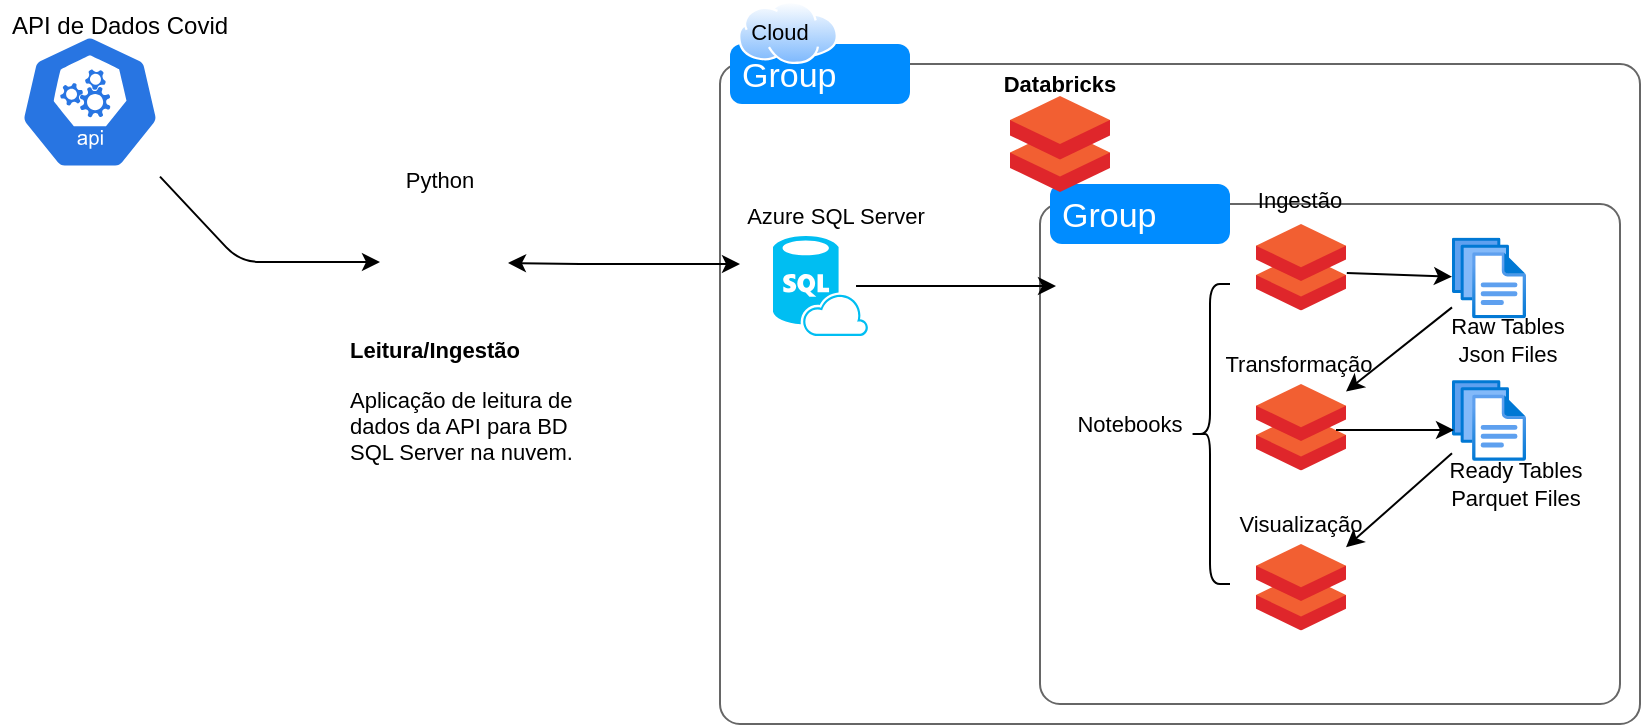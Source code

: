 <mxfile version="14.4.7" type="github">
  <diagram id="Rh4_9mQIcKR6ZL9h0nzi" name="Page-1">
    <mxGraphModel dx="967" dy="532" grid="1" gridSize="10" guides="1" tooltips="1" connect="1" arrows="1" fold="1" page="1" pageScale="1" pageWidth="827" pageHeight="1169" math="0" shadow="0">
      <root>
        <mxCell id="0" />
        <mxCell id="1" parent="0" />
        <mxCell id="ZsBO5cZFyfEsSncGkevy-39" value="" style="shape=mxgraph.mockup.containers.marginRect;rectMarginTop=10;strokeColor=#666666;strokeWidth=1;dashed=0;rounded=1;arcSize=5;recursiveResize=0;labelBackgroundColor=none;fontSize=11;labelBorderColor=#004C99;" vertex="1" parent="1">
          <mxGeometry x="380" y="30" width="460" height="340" as="geometry" />
        </mxCell>
        <mxCell id="ZsBO5cZFyfEsSncGkevy-40" value="Group" style="shape=rect;strokeColor=none;fillColor=#008cff;strokeWidth=1;dashed=0;rounded=1;arcSize=20;fontColor=#ffffff;fontSize=17;spacing=2;spacingTop=-2;align=left;autosize=1;spacingLeft=4;resizeWidth=0;resizeHeight=0;perimeter=none;" vertex="1" parent="ZsBO5cZFyfEsSncGkevy-39">
          <mxGeometry x="5" width="90" height="30" as="geometry" />
        </mxCell>
        <mxCell id="ZsBO5cZFyfEsSncGkevy-41" value="" style="shape=mxgraph.mockup.containers.marginRect;rectMarginTop=10;strokeColor=#666666;strokeWidth=1;dashed=0;rounded=1;arcSize=5;recursiveResize=0;labelBackgroundColor=none;fontSize=11;" vertex="1" parent="ZsBO5cZFyfEsSncGkevy-39">
          <mxGeometry x="160" y="70" width="290" height="260" as="geometry" />
        </mxCell>
        <mxCell id="ZsBO5cZFyfEsSncGkevy-42" value="Group" style="shape=rect;strokeColor=none;fillColor=#008cff;strokeWidth=1;dashed=0;rounded=1;arcSize=20;fontColor=#ffffff;fontSize=17;spacing=2;spacingTop=-2;align=left;autosize=1;spacingLeft=4;resizeWidth=0;resizeHeight=0;perimeter=none;" vertex="1" parent="ZsBO5cZFyfEsSncGkevy-41">
          <mxGeometry x="5" width="90" height="30" as="geometry" />
        </mxCell>
        <mxCell id="ZsBO5cZFyfEsSncGkevy-2" value="" style="aspect=fixed;html=1;points=[];align=center;image;fontSize=12;image=img/lib/mscae/Databricks.svg;" vertex="1" parent="1">
          <mxGeometry x="525" y="56" width="50" height="48" as="geometry" />
        </mxCell>
        <mxCell id="ZsBO5cZFyfEsSncGkevy-3" value="" style="html=1;dashed=0;whitespace=wrap;fillColor=#2875E2;strokeColor=#ffffff;points=[[0.005,0.63,0],[0.1,0.2,0],[0.9,0.2,0],[0.5,0,0],[0.995,0.63,0],[0.72,0.99,0],[0.5,1,0],[0.28,0.99,0]];shape=mxgraph.kubernetes.icon;prIcon=api" vertex="1" parent="1">
          <mxGeometry x="30" y="20" width="70" height="78" as="geometry" />
        </mxCell>
        <mxCell id="ZsBO5cZFyfEsSncGkevy-6" value="" style="verticalLabelPosition=bottom;html=1;verticalAlign=top;align=center;strokeColor=none;fillColor=#00BEF2;shape=mxgraph.azure.sql_database_sql_azure;" vertex="1" parent="1">
          <mxGeometry x="406.5" y="126" width="47.5" height="50" as="geometry" />
        </mxCell>
        <mxCell id="ZsBO5cZFyfEsSncGkevy-8" value="" style="shape=image;html=1;verticalAlign=top;verticalLabelPosition=bottom;labelBackgroundColor=#ffffff;imageAspect=0;aspect=fixed;image=https://cdn2.iconfinder.com/data/icons/oxygen/64x64/mimetypes/text-x-python.png" vertex="1" parent="1">
          <mxGeometry x="210" y="107" width="64" height="64" as="geometry" />
        </mxCell>
        <mxCell id="ZsBO5cZFyfEsSncGkevy-9" value="" style="endArrow=classic;html=1;" edge="1" parent="1" source="ZsBO5cZFyfEsSncGkevy-3" target="ZsBO5cZFyfEsSncGkevy-8">
          <mxGeometry width="50" height="50" relative="1" as="geometry">
            <mxPoint x="130" y="191" as="sourcePoint" />
            <mxPoint x="180" y="141" as="targetPoint" />
            <Array as="points">
              <mxPoint x="140" y="139" />
            </Array>
          </mxGeometry>
        </mxCell>
        <mxCell id="ZsBO5cZFyfEsSncGkevy-10" value="API de Dados Covid&lt;br&gt;" style="text;html=1;strokeColor=none;fillColor=none;align=center;verticalAlign=middle;whiteSpace=wrap;rounded=0;" vertex="1" parent="1">
          <mxGeometry x="20" y="10.5" width="120" height="20" as="geometry" />
        </mxCell>
        <mxCell id="ZsBO5cZFyfEsSncGkevy-12" value="&lt;h1 style=&quot;font-size: 11px;&quot;&gt;Leitura/Ingestão&lt;/h1&gt;&lt;p style=&quot;font-size: 11px;&quot;&gt;Aplicação de leitura de dados da API para BD SQL Server na nuvem.&lt;/p&gt;" style="text;html=1;strokeColor=none;fillColor=none;spacing=5;spacingTop=-20;whiteSpace=wrap;overflow=hidden;rounded=0;fontSize=11;" vertex="1" parent="1">
          <mxGeometry x="190" y="180" width="130" height="80" as="geometry" />
        </mxCell>
        <mxCell id="ZsBO5cZFyfEsSncGkevy-13" value="" style="endArrow=classic;startArrow=classic;html=1;fontSize=11;" edge="1" parent="1" source="ZsBO5cZFyfEsSncGkevy-8">
          <mxGeometry width="50" height="50" relative="1" as="geometry">
            <mxPoint x="380" y="250" as="sourcePoint" />
            <mxPoint x="390" y="140" as="targetPoint" />
            <Array as="points">
              <mxPoint x="310" y="140" />
            </Array>
          </mxGeometry>
        </mxCell>
        <mxCell id="ZsBO5cZFyfEsSncGkevy-15" value="" style="aspect=fixed;perimeter=ellipsePerimeter;html=1;align=center;shadow=0;dashed=0;spacingTop=3;image;image=img/lib/active_directory/internet_cloud.svg;labelBackgroundColor=#ffffff;fontSize=11;" vertex="1" parent="1">
          <mxGeometry x="389" y="8.5" width="50" height="31.5" as="geometry" />
        </mxCell>
        <mxCell id="ZsBO5cZFyfEsSncGkevy-17" value="Azure SQL Server" style="text;html=1;strokeColor=none;fillColor=none;align=center;verticalAlign=middle;whiteSpace=wrap;rounded=0;labelBackgroundColor=#ffffff;fontSize=11;" vertex="1" parent="1">
          <mxGeometry x="363" y="106" width="150" height="20" as="geometry" />
        </mxCell>
        <mxCell id="ZsBO5cZFyfEsSncGkevy-18" value="Cloud" style="text;html=1;strokeColor=none;fillColor=none;align=center;verticalAlign=middle;whiteSpace=wrap;rounded=0;labelBackgroundColor=none;fontSize=11;" vertex="1" parent="1">
          <mxGeometry x="390" y="14.25" width="40" height="20" as="geometry" />
        </mxCell>
        <mxCell id="ZsBO5cZFyfEsSncGkevy-19" value="" style="endArrow=classic;html=1;fontSize=11;exitX=0.874;exitY=0.5;exitDx=0;exitDy=0;exitPerimeter=0;" edge="1" parent="1" source="ZsBO5cZFyfEsSncGkevy-6">
          <mxGeometry width="50" height="50" relative="1" as="geometry">
            <mxPoint x="461.5" y="135" as="sourcePoint" />
            <mxPoint x="548" y="151" as="targetPoint" />
          </mxGeometry>
        </mxCell>
        <mxCell id="ZsBO5cZFyfEsSncGkevy-21" value="Databricks" style="text;html=1;strokeColor=none;fillColor=none;align=center;verticalAlign=middle;whiteSpace=wrap;rounded=0;labelBackgroundColor=none;fontSize=11;fontStyle=1" vertex="1" parent="1">
          <mxGeometry x="520" y="40" width="60" height="20" as="geometry" />
        </mxCell>
        <mxCell id="ZsBO5cZFyfEsSncGkevy-22" value="Python" style="text;html=1;strokeColor=none;fillColor=none;align=center;verticalAlign=middle;whiteSpace=wrap;rounded=0;labelBackgroundColor=none;fontSize=11;" vertex="1" parent="1">
          <mxGeometry x="220" y="88" width="40" height="20" as="geometry" />
        </mxCell>
        <mxCell id="ZsBO5cZFyfEsSncGkevy-23" value="" style="aspect=fixed;html=1;points=[];align=center;image;fontSize=12;image=img/lib/azure2/general/Files.svg;labelBackgroundColor=none;" vertex="1" parent="1">
          <mxGeometry x="746" y="126.77" width="37" height="40.46" as="geometry" />
        </mxCell>
        <mxCell id="ZsBO5cZFyfEsSncGkevy-24" value="" style="aspect=fixed;html=1;points=[];align=center;image;fontSize=12;image=img/lib/azure2/general/Files.svg;labelBackgroundColor=none;" vertex="1" parent="1">
          <mxGeometry x="746" y="198" width="37" height="40.5" as="geometry" />
        </mxCell>
        <mxCell id="ZsBO5cZFyfEsSncGkevy-25" value="Raw Tables&lt;br&gt;Json Files" style="text;html=1;strokeColor=none;fillColor=none;align=center;verticalAlign=middle;whiteSpace=wrap;rounded=0;labelBackgroundColor=none;fontSize=11;" vertex="1" parent="1">
          <mxGeometry x="737.5" y="168" width="71.5" height="20" as="geometry" />
        </mxCell>
        <mxCell id="ZsBO5cZFyfEsSncGkevy-26" value="Ready Tables&lt;br&gt;Parquet Files" style="text;html=1;strokeColor=none;fillColor=none;align=center;verticalAlign=middle;whiteSpace=wrap;rounded=0;labelBackgroundColor=none;fontSize=11;" vertex="1" parent="1">
          <mxGeometry x="742" y="240" width="71.5" height="20" as="geometry" />
        </mxCell>
        <mxCell id="ZsBO5cZFyfEsSncGkevy-27" value="" style="aspect=fixed;html=1;points=[];align=center;image;fontSize=12;image=img/lib/mscae/Databricks.svg;" vertex="1" parent="1">
          <mxGeometry x="648" y="120" width="45" height="43.2" as="geometry" />
        </mxCell>
        <mxCell id="ZsBO5cZFyfEsSncGkevy-28" value="" style="aspect=fixed;html=1;points=[];align=center;image;fontSize=12;image=img/lib/mscae/Databricks.svg;" vertex="1" parent="1">
          <mxGeometry x="648" y="200" width="45" height="43.2" as="geometry" />
        </mxCell>
        <mxCell id="ZsBO5cZFyfEsSncGkevy-29" value="" style="aspect=fixed;html=1;points=[];align=center;image;fontSize=12;image=img/lib/mscae/Databricks.svg;" vertex="1" parent="1">
          <mxGeometry x="648" y="280" width="45" height="43.2" as="geometry" />
        </mxCell>
        <mxCell id="ZsBO5cZFyfEsSncGkevy-30" value="" style="endArrow=classic;html=1;fontSize=11;exitX=1.009;exitY=0.568;exitDx=0;exitDy=0;exitPerimeter=0;" edge="1" parent="1" source="ZsBO5cZFyfEsSncGkevy-27" target="ZsBO5cZFyfEsSncGkevy-23">
          <mxGeometry width="50" height="50" relative="1" as="geometry">
            <mxPoint x="687.5" y="154" as="sourcePoint" />
            <mxPoint x="737.5" y="104" as="targetPoint" />
          </mxGeometry>
        </mxCell>
        <mxCell id="ZsBO5cZFyfEsSncGkevy-31" value="" style="endArrow=classic;html=1;fontSize=11;" edge="1" parent="1">
          <mxGeometry width="50" height="50" relative="1" as="geometry">
            <mxPoint x="688" y="223" as="sourcePoint" />
            <mxPoint x="747" y="223" as="targetPoint" />
          </mxGeometry>
        </mxCell>
        <mxCell id="ZsBO5cZFyfEsSncGkevy-32" value="" style="endArrow=classic;html=1;fontSize=11;" edge="1" parent="1" source="ZsBO5cZFyfEsSncGkevy-23" target="ZsBO5cZFyfEsSncGkevy-28">
          <mxGeometry width="50" height="50" relative="1" as="geometry">
            <mxPoint x="668" y="280" as="sourcePoint" />
            <mxPoint x="718" y="230" as="targetPoint" />
          </mxGeometry>
        </mxCell>
        <mxCell id="ZsBO5cZFyfEsSncGkevy-33" value="" style="endArrow=classic;html=1;fontSize=11;" edge="1" parent="1" source="ZsBO5cZFyfEsSncGkevy-24" target="ZsBO5cZFyfEsSncGkevy-29">
          <mxGeometry width="50" height="50" relative="1" as="geometry">
            <mxPoint x="737.5" y="270.002" as="sourcePoint" />
            <mxPoint x="684.5" y="312.064" as="targetPoint" />
          </mxGeometry>
        </mxCell>
        <mxCell id="ZsBO5cZFyfEsSncGkevy-34" value="Visualização" style="text;html=1;strokeColor=none;fillColor=none;align=center;verticalAlign=middle;whiteSpace=wrap;rounded=0;labelBackgroundColor=none;fontSize=11;" vertex="1" parent="1">
          <mxGeometry x="639" y="260" width="62.5" height="20" as="geometry" />
        </mxCell>
        <mxCell id="ZsBO5cZFyfEsSncGkevy-35" value="Transformação" style="text;html=1;strokeColor=none;fillColor=none;align=center;verticalAlign=middle;whiteSpace=wrap;rounded=0;labelBackgroundColor=none;fontSize=11;" vertex="1" parent="1">
          <mxGeometry x="648" y="180" width="42.5" height="20" as="geometry" />
        </mxCell>
        <mxCell id="ZsBO5cZFyfEsSncGkevy-36" value="Ingestão" style="text;html=1;strokeColor=none;fillColor=none;align=center;verticalAlign=middle;whiteSpace=wrap;rounded=0;labelBackgroundColor=none;fontSize=11;" vertex="1" parent="1">
          <mxGeometry x="645.5" y="98" width="47.5" height="20" as="geometry" />
        </mxCell>
        <mxCell id="ZsBO5cZFyfEsSncGkevy-37" value="" style="shape=curlyBracket;whiteSpace=wrap;html=1;rounded=1;labelBackgroundColor=none;fontSize=11;" vertex="1" parent="1">
          <mxGeometry x="615" y="150" width="20" height="150" as="geometry" />
        </mxCell>
        <mxCell id="ZsBO5cZFyfEsSncGkevy-38" value="Notebooks" style="text;html=1;strokeColor=none;fillColor=none;align=center;verticalAlign=middle;whiteSpace=wrap;rounded=0;labelBackgroundColor=none;fontSize=11;" vertex="1" parent="1">
          <mxGeometry x="560" y="210" width="50" height="20" as="geometry" />
        </mxCell>
      </root>
    </mxGraphModel>
  </diagram>
</mxfile>
